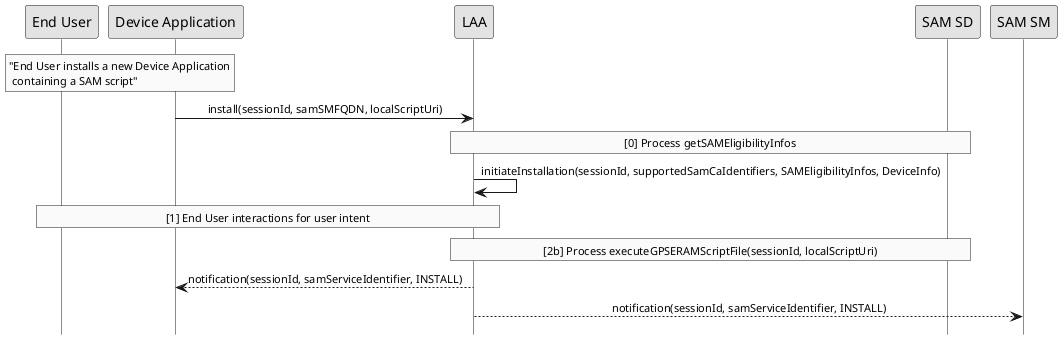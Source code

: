@startuml

hide footbox
skinparam sequenceMessageAlign center
skinparam sequenceArrowFontSize 11
skinparam noteFontSize 11
skinparam monochrome true
skinparam lifelinestrategy solid


rnote over "End User", "Device Application"
     "End User installs a new Device Application
      containing a SAM script"
end rnote

"Device Application" -> LAA : install(sessionId, samSMFQDN, localScriptUri)

rnote over "LAA", "SAM SD"
     [0] Process getSAMEligibilityInfos
end rnote

"LAA" -> "LAA" : initiateInstallation(sessionId, supportedSamCaIdentifiers, SAMEligibilityInfos, DeviceInfo)

rnote over "LAA", "End User"
     [1] End User interactions for user intent
end rnote

rnote over "LAA", "SAM SD"
     [2b] Process executeGPSERAMScriptFile(sessionId, localScriptUri)
end rnote

LAA --> "Device Application" : notification(sessionId, samServiceIdentifier, INSTALL)

LAA --> "SAM SM" : notification(sessionId, samServiceIdentifier, INSTALL)
@enduml
